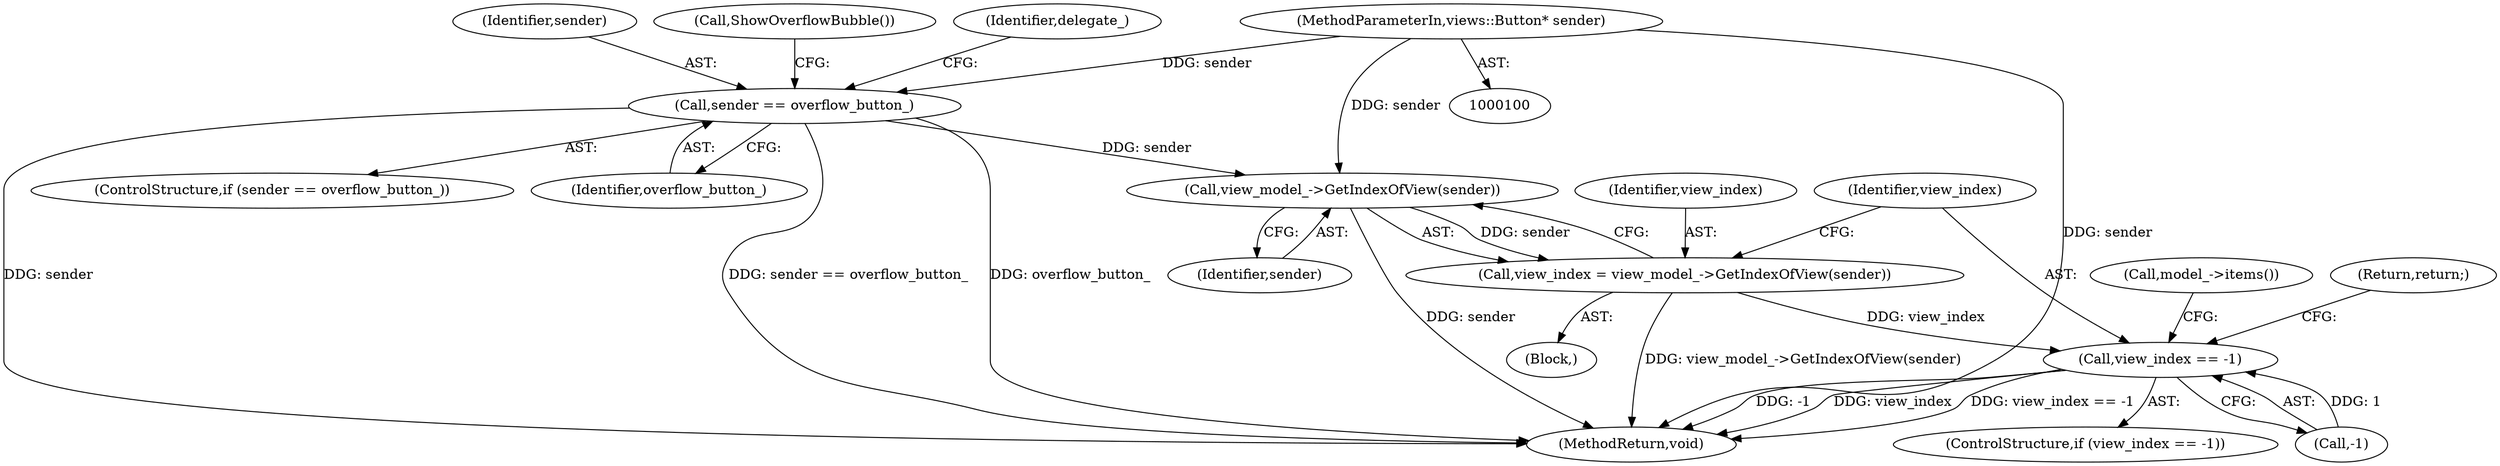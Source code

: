 digraph "0_Chrome_3475f5e448ddf5e48888f3d0563245cc46e3c98b@pointer" {
"1000101" [label="(MethodParameterIn,views::Button* sender)"];
"1000108" [label="(Call,sender == overflow_button_)"];
"1000121" [label="(Call,view_model_->GetIndexOfView(sender))"];
"1000119" [label="(Call,view_index = view_model_->GetIndexOfView(sender))"];
"1000124" [label="(Call,view_index == -1)"];
"1000119" [label="(Call,view_index = view_model_->GetIndexOfView(sender))"];
"1000125" [label="(Identifier,view_index)"];
"1000103" [label="(Block,)"];
"1000132" [label="(Call,model_->items())"];
"1000112" [label="(Call,ShowOverflowBubble())"];
"1000158" [label="(MethodReturn,void)"];
"1000108" [label="(Call,sender == overflow_button_)"];
"1000101" [label="(MethodParameterIn,views::Button* sender)"];
"1000107" [label="(ControlStructure,if (sender == overflow_button_))"];
"1000116" [label="(Identifier,delegate_)"];
"1000120" [label="(Identifier,view_index)"];
"1000126" [label="(Call,-1)"];
"1000124" [label="(Call,view_index == -1)"];
"1000128" [label="(Return,return;)"];
"1000123" [label="(ControlStructure,if (view_index == -1))"];
"1000110" [label="(Identifier,overflow_button_)"];
"1000122" [label="(Identifier,sender)"];
"1000109" [label="(Identifier,sender)"];
"1000121" [label="(Call,view_model_->GetIndexOfView(sender))"];
"1000101" -> "1000100"  [label="AST: "];
"1000101" -> "1000158"  [label="DDG: sender"];
"1000101" -> "1000108"  [label="DDG: sender"];
"1000101" -> "1000121"  [label="DDG: sender"];
"1000108" -> "1000107"  [label="AST: "];
"1000108" -> "1000110"  [label="CFG: "];
"1000109" -> "1000108"  [label="AST: "];
"1000110" -> "1000108"  [label="AST: "];
"1000112" -> "1000108"  [label="CFG: "];
"1000116" -> "1000108"  [label="CFG: "];
"1000108" -> "1000158"  [label="DDG: sender == overflow_button_"];
"1000108" -> "1000158"  [label="DDG: sender"];
"1000108" -> "1000158"  [label="DDG: overflow_button_"];
"1000108" -> "1000121"  [label="DDG: sender"];
"1000121" -> "1000119"  [label="AST: "];
"1000121" -> "1000122"  [label="CFG: "];
"1000122" -> "1000121"  [label="AST: "];
"1000119" -> "1000121"  [label="CFG: "];
"1000121" -> "1000158"  [label="DDG: sender"];
"1000121" -> "1000119"  [label="DDG: sender"];
"1000119" -> "1000103"  [label="AST: "];
"1000120" -> "1000119"  [label="AST: "];
"1000125" -> "1000119"  [label="CFG: "];
"1000119" -> "1000158"  [label="DDG: view_model_->GetIndexOfView(sender)"];
"1000119" -> "1000124"  [label="DDG: view_index"];
"1000124" -> "1000123"  [label="AST: "];
"1000124" -> "1000126"  [label="CFG: "];
"1000125" -> "1000124"  [label="AST: "];
"1000126" -> "1000124"  [label="AST: "];
"1000128" -> "1000124"  [label="CFG: "];
"1000132" -> "1000124"  [label="CFG: "];
"1000124" -> "1000158"  [label="DDG: -1"];
"1000124" -> "1000158"  [label="DDG: view_index"];
"1000124" -> "1000158"  [label="DDG: view_index == -1"];
"1000126" -> "1000124"  [label="DDG: 1"];
}
